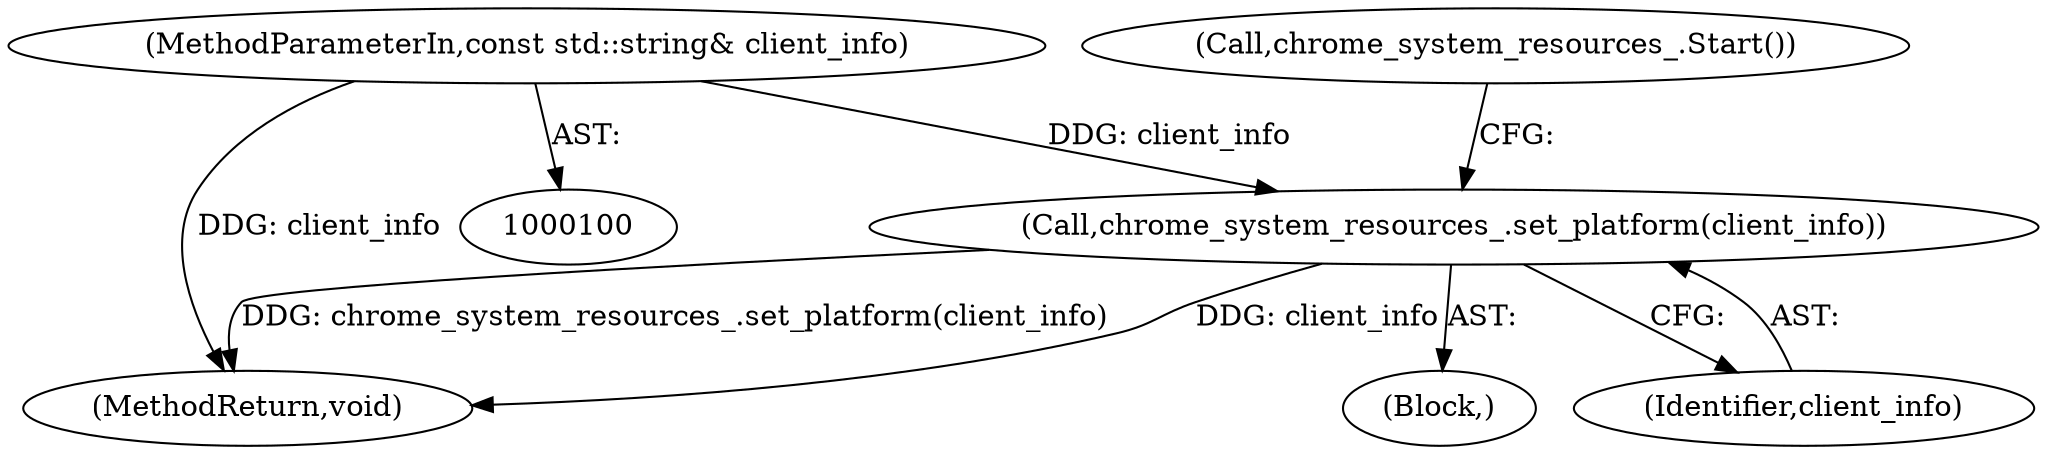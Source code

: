 digraph "0_Chrome_8a50f99c25fb70ff43aaa82b6f9569db383f0ca8_8@API" {
"1000111" [label="(Call,chrome_system_resources_.set_platform(client_info))"];
"1000102" [label="(MethodParameterIn,const std::string& client_info)"];
"1000183" [label="(MethodReturn,void)"];
"1000111" [label="(Call,chrome_system_resources_.set_platform(client_info))"];
"1000107" [label="(Block,)"];
"1000112" [label="(Identifier,client_info)"];
"1000113" [label="(Call,chrome_system_resources_.Start())"];
"1000102" [label="(MethodParameterIn,const std::string& client_info)"];
"1000111" -> "1000107"  [label="AST: "];
"1000111" -> "1000112"  [label="CFG: "];
"1000112" -> "1000111"  [label="AST: "];
"1000113" -> "1000111"  [label="CFG: "];
"1000111" -> "1000183"  [label="DDG: client_info"];
"1000111" -> "1000183"  [label="DDG: chrome_system_resources_.set_platform(client_info)"];
"1000102" -> "1000111"  [label="DDG: client_info"];
"1000102" -> "1000100"  [label="AST: "];
"1000102" -> "1000183"  [label="DDG: client_info"];
}
